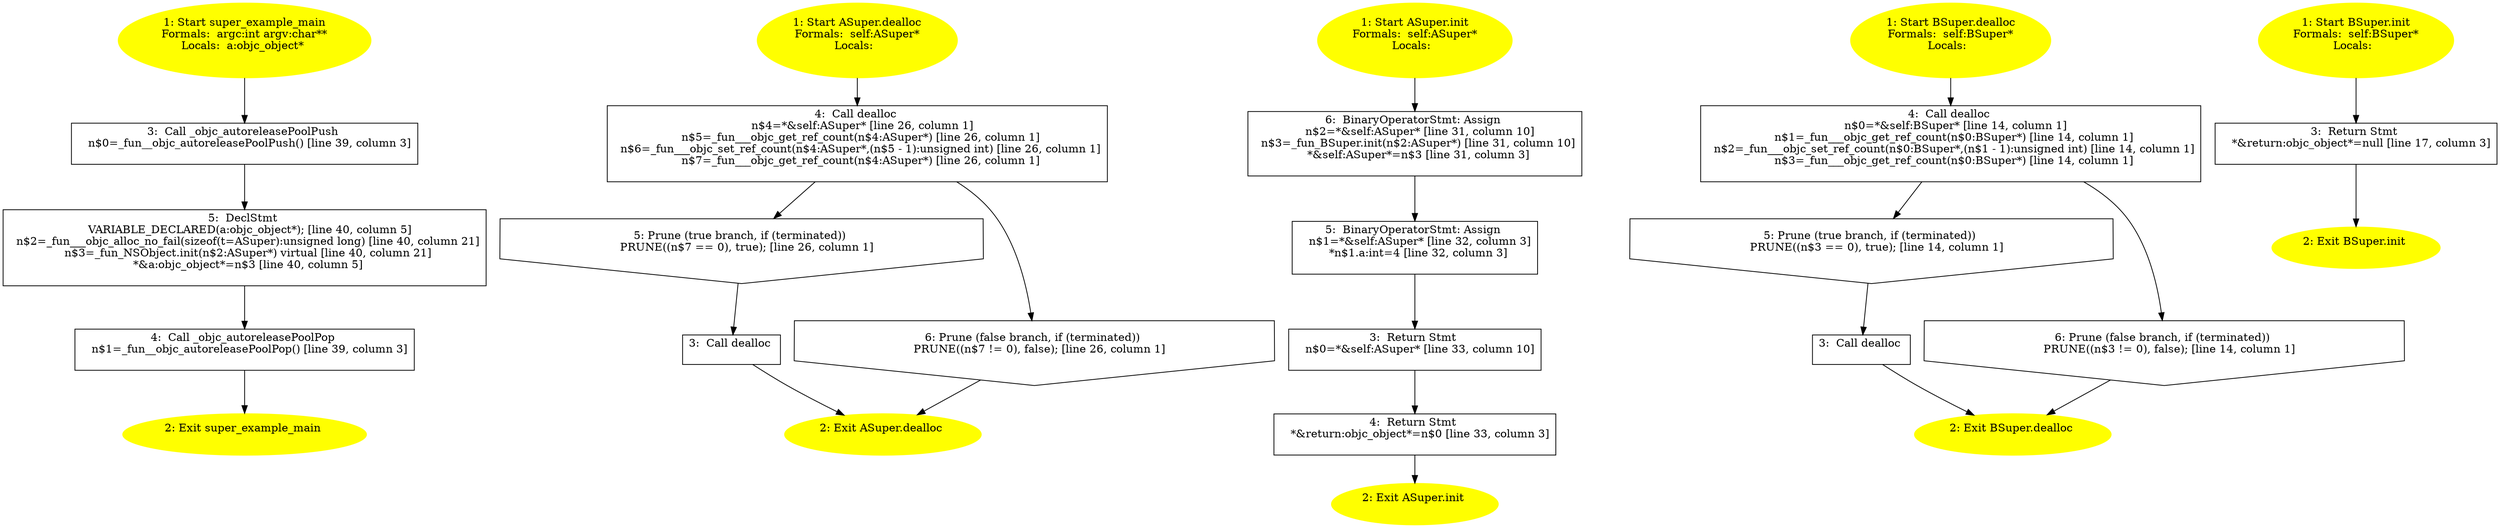 /* @generated */
digraph cfg {
"super_example_main.e3ebe95e6c5ae811_1" [label="1: Start super_example_main\nFormals:  argc:int argv:char**\nLocals:  a:objc_object* \n  " color=yellow style=filled]
	

	 "super_example_main.e3ebe95e6c5ae811_1" -> "super_example_main.e3ebe95e6c5ae811_3" ;
"super_example_main.e3ebe95e6c5ae811_2" [label="2: Exit super_example_main \n  " color=yellow style=filled]
	

"super_example_main.e3ebe95e6c5ae811_3" [label="3:  Call _objc_autoreleasePoolPush \n   n$0=_fun__objc_autoreleasePoolPush() [line 39, column 3]\n " shape="box"]
	

	 "super_example_main.e3ebe95e6c5ae811_3" -> "super_example_main.e3ebe95e6c5ae811_5" ;
"super_example_main.e3ebe95e6c5ae811_4" [label="4:  Call _objc_autoreleasePoolPop \n   n$1=_fun__objc_autoreleasePoolPop() [line 39, column 3]\n " shape="box"]
	

	 "super_example_main.e3ebe95e6c5ae811_4" -> "super_example_main.e3ebe95e6c5ae811_2" ;
"super_example_main.e3ebe95e6c5ae811_5" [label="5:  DeclStmt \n   VARIABLE_DECLARED(a:objc_object*); [line 40, column 5]\n  n$2=_fun___objc_alloc_no_fail(sizeof(t=ASuper):unsigned long) [line 40, column 21]\n  n$3=_fun_NSObject.init(n$2:ASuper*) virtual [line 40, column 21]\n  *&a:objc_object*=n$3 [line 40, column 5]\n " shape="box"]
	

	 "super_example_main.e3ebe95e6c5ae811_5" -> "super_example_main.e3ebe95e6c5ae811_4" ;
"dealloc#ASuper#[instance].af1f1b4772d33d6b_1" [label="1: Start ASuper.dealloc\nFormals:  self:ASuper*\nLocals:  \n  " color=yellow style=filled]
	

	 "dealloc#ASuper#[instance].af1f1b4772d33d6b_1" -> "dealloc#ASuper#[instance].af1f1b4772d33d6b_4" ;
"dealloc#ASuper#[instance].af1f1b4772d33d6b_2" [label="2: Exit ASuper.dealloc \n  " color=yellow style=filled]
	

"dealloc#ASuper#[instance].af1f1b4772d33d6b_3" [label="3:  Call dealloc \n  " shape="box"]
	

	 "dealloc#ASuper#[instance].af1f1b4772d33d6b_3" -> "dealloc#ASuper#[instance].af1f1b4772d33d6b_2" ;
"dealloc#ASuper#[instance].af1f1b4772d33d6b_4" [label="4:  Call dealloc \n   n$4=*&self:ASuper* [line 26, column 1]\n  n$5=_fun___objc_get_ref_count(n$4:ASuper*) [line 26, column 1]\n  n$6=_fun___objc_set_ref_count(n$4:ASuper*,(n$5 - 1):unsigned int) [line 26, column 1]\n  n$7=_fun___objc_get_ref_count(n$4:ASuper*) [line 26, column 1]\n " shape="box"]
	

	 "dealloc#ASuper#[instance].af1f1b4772d33d6b_4" -> "dealloc#ASuper#[instance].af1f1b4772d33d6b_5" ;
	 "dealloc#ASuper#[instance].af1f1b4772d33d6b_4" -> "dealloc#ASuper#[instance].af1f1b4772d33d6b_6" ;
"dealloc#ASuper#[instance].af1f1b4772d33d6b_5" [label="5: Prune (true branch, if (terminated)) \n   PRUNE((n$7 == 0), true); [line 26, column 1]\n " shape="invhouse"]
	

	 "dealloc#ASuper#[instance].af1f1b4772d33d6b_5" -> "dealloc#ASuper#[instance].af1f1b4772d33d6b_3" ;
"dealloc#ASuper#[instance].af1f1b4772d33d6b_6" [label="6: Prune (false branch, if (terminated)) \n   PRUNE((n$7 != 0), false); [line 26, column 1]\n " shape="invhouse"]
	

	 "dealloc#ASuper#[instance].af1f1b4772d33d6b_6" -> "dealloc#ASuper#[instance].af1f1b4772d33d6b_2" ;
"init#ASuper#[instance].f9fea9d111dd7769_1" [label="1: Start ASuper.init\nFormals:  self:ASuper*\nLocals:  \n  " color=yellow style=filled]
	

	 "init#ASuper#[instance].f9fea9d111dd7769_1" -> "init#ASuper#[instance].f9fea9d111dd7769_6" ;
"init#ASuper#[instance].f9fea9d111dd7769_2" [label="2: Exit ASuper.init \n  " color=yellow style=filled]
	

"init#ASuper#[instance].f9fea9d111dd7769_3" [label="3:  Return Stmt \n   n$0=*&self:ASuper* [line 33, column 10]\n " shape="box"]
	

	 "init#ASuper#[instance].f9fea9d111dd7769_3" -> "init#ASuper#[instance].f9fea9d111dd7769_4" ;
"init#ASuper#[instance].f9fea9d111dd7769_4" [label="4:  Return Stmt \n   *&return:objc_object*=n$0 [line 33, column 3]\n " shape="box"]
	

	 "init#ASuper#[instance].f9fea9d111dd7769_4" -> "init#ASuper#[instance].f9fea9d111dd7769_2" ;
"init#ASuper#[instance].f9fea9d111dd7769_5" [label="5:  BinaryOperatorStmt: Assign \n   n$1=*&self:ASuper* [line 32, column 3]\n  *n$1.a:int=4 [line 32, column 3]\n " shape="box"]
	

	 "init#ASuper#[instance].f9fea9d111dd7769_5" -> "init#ASuper#[instance].f9fea9d111dd7769_3" ;
"init#ASuper#[instance].f9fea9d111dd7769_6" [label="6:  BinaryOperatorStmt: Assign \n   n$2=*&self:ASuper* [line 31, column 10]\n  n$3=_fun_BSuper.init(n$2:ASuper*) [line 31, column 10]\n  *&self:ASuper*=n$3 [line 31, column 3]\n " shape="box"]
	

	 "init#ASuper#[instance].f9fea9d111dd7769_6" -> "init#ASuper#[instance].f9fea9d111dd7769_5" ;
"dealloc#BSuper#[instance].78811ac30df49305_1" [label="1: Start BSuper.dealloc\nFormals:  self:BSuper*\nLocals:  \n  " color=yellow style=filled]
	

	 "dealloc#BSuper#[instance].78811ac30df49305_1" -> "dealloc#BSuper#[instance].78811ac30df49305_4" ;
"dealloc#BSuper#[instance].78811ac30df49305_2" [label="2: Exit BSuper.dealloc \n  " color=yellow style=filled]
	

"dealloc#BSuper#[instance].78811ac30df49305_3" [label="3:  Call dealloc \n  " shape="box"]
	

	 "dealloc#BSuper#[instance].78811ac30df49305_3" -> "dealloc#BSuper#[instance].78811ac30df49305_2" ;
"dealloc#BSuper#[instance].78811ac30df49305_4" [label="4:  Call dealloc \n   n$0=*&self:BSuper* [line 14, column 1]\n  n$1=_fun___objc_get_ref_count(n$0:BSuper*) [line 14, column 1]\n  n$2=_fun___objc_set_ref_count(n$0:BSuper*,(n$1 - 1):unsigned int) [line 14, column 1]\n  n$3=_fun___objc_get_ref_count(n$0:BSuper*) [line 14, column 1]\n " shape="box"]
	

	 "dealloc#BSuper#[instance].78811ac30df49305_4" -> "dealloc#BSuper#[instance].78811ac30df49305_5" ;
	 "dealloc#BSuper#[instance].78811ac30df49305_4" -> "dealloc#BSuper#[instance].78811ac30df49305_6" ;
"dealloc#BSuper#[instance].78811ac30df49305_5" [label="5: Prune (true branch, if (terminated)) \n   PRUNE((n$3 == 0), true); [line 14, column 1]\n " shape="invhouse"]
	

	 "dealloc#BSuper#[instance].78811ac30df49305_5" -> "dealloc#BSuper#[instance].78811ac30df49305_3" ;
"dealloc#BSuper#[instance].78811ac30df49305_6" [label="6: Prune (false branch, if (terminated)) \n   PRUNE((n$3 != 0), false); [line 14, column 1]\n " shape="invhouse"]
	

	 "dealloc#BSuper#[instance].78811ac30df49305_6" -> "dealloc#BSuper#[instance].78811ac30df49305_2" ;
"init#BSuper#[instance].62a6e8bc6626fe9d_1" [label="1: Start BSuper.init\nFormals:  self:BSuper*\nLocals:  \n  " color=yellow style=filled]
	

	 "init#BSuper#[instance].62a6e8bc6626fe9d_1" -> "init#BSuper#[instance].62a6e8bc6626fe9d_3" ;
"init#BSuper#[instance].62a6e8bc6626fe9d_2" [label="2: Exit BSuper.init \n  " color=yellow style=filled]
	

"init#BSuper#[instance].62a6e8bc6626fe9d_3" [label="3:  Return Stmt \n   *&return:objc_object*=null [line 17, column 3]\n " shape="box"]
	

	 "init#BSuper#[instance].62a6e8bc6626fe9d_3" -> "init#BSuper#[instance].62a6e8bc6626fe9d_2" ;
}
